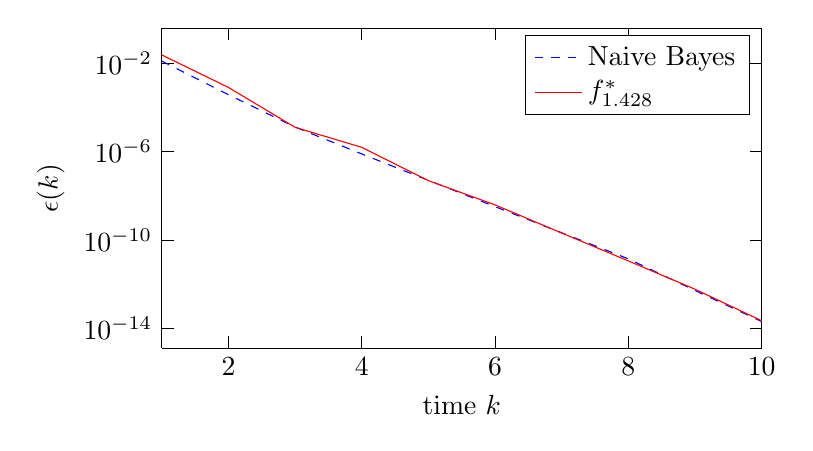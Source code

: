 % This file was created by matlab2tikz.
%
%The latest updates can be retrieved from
%  http://www.mathworks.com/matlabcentral/fileexchange/22022-matlab2tikz-matlab2tikz
%where you can also make suggestions and rate matlab2tikz.
%
\begin{tikzpicture}

\begin{axis}[%
width=3in,
height=1.6in,
at={(0.758in,0.481in)},
scale only axis,
separate axis lines,
every outer x axis line/.append style={black},
every x tick label/.append style={font=\color{black}},
every x tick/.append style={black},
xmin=1,
xmax=10,
xlabel={time $k$},
every outer y axis line/.append style={black},
every y tick label/.append style={font=\color{black}},
every y tick/.append style={black},
ylabel={$\epsilon(k)$},
ymode=log,
axis background/.style={fill=white},
legend style={legend cell align=left, align=left, draw=black}
]
\addplot [color=blue,dashed]
  table[row sep=crcr]{%
1	1.308e-02\\
2	3.921e-04\\
3	1.32e-05\\
4	7.945e-07\\
5	5.012e-08\\
6	3.202e-09\\
7	2.082e-10\\
8	1.357e-11\\
9	4.971e-13\\
10	1.93e-14\\
};
\addlegendentry{Naive Bayes}
%\addplot [color=blue]
%  table[row sep=crcr]{%
%1	2.503e-02\\
%2	3.859e-04\\
%3	1.319e-05\\
%4	7.863e-07\\
%5	4.968e-08\\
%6	3.202e-09\\
%7	2.083e-10\\
%8	1.362e-11\\
%9	4.979e-13\\
%10	1.938e-14\\
%};
%\addlegendentry{$z_1=0.714$}
\addplot [color=red]
  table[row sep=crcr]{%
1	2.507e-02\\
2	8.349e-04\\
3	1.29e-05\\
4	1.584e-06\\
5	4.856e-08\\
6	3.857e-09\\
7	2.021e-10\\
8	1.094e-11\\
9	5.66e-13\\
10	2.099e-14\\
};
\addlegendentry{$f_{1.428}^*$}

\end{axis}
\end{tikzpicture}%
